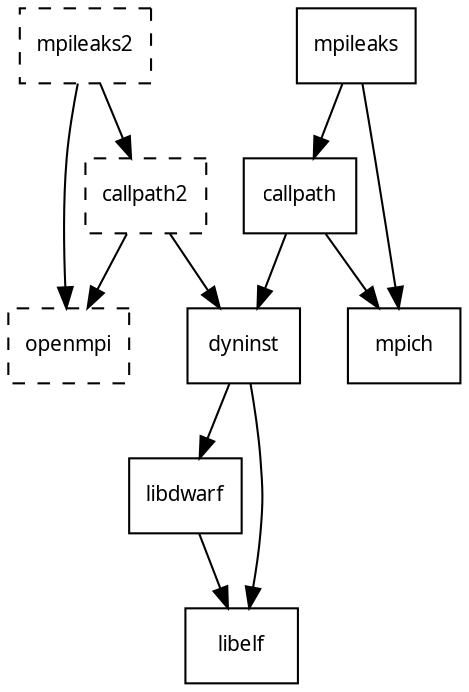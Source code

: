 
digraph {
    rankdir=TB;
    node[shape=box,fontname=monaco,fontsize=10];

    mpileaks2[style=dashed]
    callpath2[style=dashed]
    openmpi[style=dashed]

    mpileaks -> mpich
    mpileaks -> callpath -> mpich
    callpath -> dyninst
    dyninst  -> libdwarf -> libelf
    dyninst  -> libelf
    mpileaks2 -> callpath2
    mpileaks2 -> openmpi
    callpath2 -> openmpi
    callpath2 -> dyninst
}
